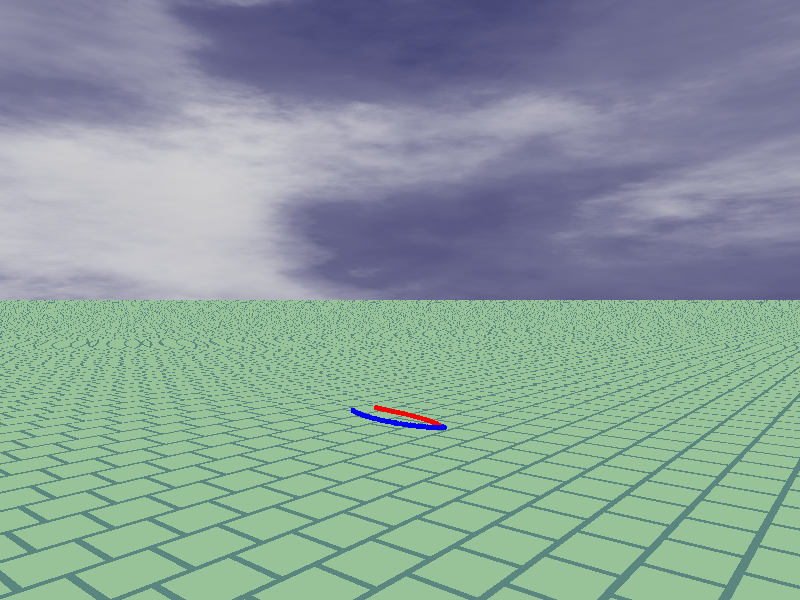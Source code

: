 #include "shapes.inc"
#include "colors.inc"
#include "textures.inc"
#include "woods.inc"
#include "glass.inc"
#include "metals.inc"
#include "functions.inc"
#include "stones1.inc"
#include "skies.inc"

#declare Pi = 3.141592653589793384626;

#declare axe=0;
#declare lumpoint=10;
#declare Start=0;
#declare End=2*Pi;
#declare My_Clock=Start+(End-Start)*clock;
#declare sca=25;  

camera{   
    location <0.1*sca,1*sca,9>  
    //location <0,0,25>
    look_at <0,0,9>
    sky <0,0,1>
    right <-image_width/image_height,0,0>
}
    
light_source { <-17,0,0> color Magenta }
light_source { <0,0,0> color White }
light_source { <0,0,0> color rgb <0.75,0.5,0.59>spotlight radius 2 falloff 10 tightness 10 point_at <10,0,0>}
light_source { <0,10,0> color rgb <0.5,0.5,0.49>}
light_source { <10,10,10> color rgb <0.825,0.5,0.9>}                                                         
light_source { <0,0,0> color Red }
light_source { <0,0,0> color Green }
light_source { <10,10,10> color rgb <0.5,0.25,0.49>} 

#declare use_phot=0;
#declare use_area=0;

background {White}

global_settings{
    max_trace_level 60
    ambient_light 1.00
    assumed_gamma 2.0
    #if (use_phot)
        spacing .025
        autostop 0
    }
    #end
}

#declare ciel=1;
#if (ciel)
    sky_sphere {S_Cloud5 rotate <90,0.051, 1>}
#end  

//sol
plane{
    -z 150
    material{  
        texture{
            pigment{  
            
                brick color  GreenCopper,
                color PaleGreen mortar 5 brick_size 50        
                //color White             
            } 
            finish{
                phong 0.8
                ambient 0.85
                diffuse 0.
                reflection 0.2                  
            }
        } 
        interior{ 
            ior 1.333 
            fade_distance 1
            fade_power 1
            fade_color <0,0.0,0>
            caustics 2.5
        }
    }
    rotate <0,0,45>
}  

///////// SAPIN

#declare hauteurTronc = 3; 
#declare rayonTronc = 3;
#declare rTronc = 1;
#declare nbEtageBranches=6;
#declare rayonCone=4;
#declare i=0; 
#declare nbBoulesSapin=15; 
#declare nbCylindreSapin=15;
#declare rayonBoulesSapin=0.3;  
#declare rotation = (2*Pi/nbBoulesSapin)+1.05;  //pour placer les boules au milieu des branches
                   

#declare p=0;  
#declare monEtage=0; 
 
                        
#declare monSapin=object
{
    union{ 
        /////////////////////////////TRONC
                                      
        cylinder{ 
            <0,0,0>
            <0,0,hauteurTronc>
            rTronc 
             pigment {    
               color Brown
            }               
        }
           
         
       
       #while(i<nbEtageBranches) 
                            
            union
            {
                 difference
                 {   
                    ///////////////////////////////////Branches
                    cone
                    { 
                         <0,0,hauteurTronc+(i*3)> (rayonCone*(1-i/nbEtageBranches))
                         <0,0,hauteurTronc+(i+1)*3> ((1-(i+1)/nbEtageBranches))
                    } 
                    
                    //STRIES DES BRANCHES
                    #declare j=0;
                    #while(j<nbCylindreSapin) 
                          
                        #declare rayonC=rayonCone*(1-i/nbEtageBranches);  
                        #declare rayonC2=(1-(1+i)/nbEtageBranches);                                  
                        #declare theta=2*Pi*j/nbCylindreSapin;                                
                        #declare monZ=hauteurTronc+i*rayonTronc;
                        #declare monZ2=hauteurTronc+(i+1)*rayonTronc; 
                          
                        cylinder  //pour faire les stries des branches
                        {    
                            <rayonC*cos (theta),rayonC*sin(theta),monZ>
                            <rayonC2*cos (theta),rayonC2*sin(theta),monZ2>                                 
                            ((1-(i)/nbEtageBranches))/6
                        }  
                        
                         
                        #declare j=j+1;
                    #end                          
                 
                    pigment
                    { 
                        //rgbt <0,0,0,1>
                        color MediumForestGreen
                    }
                 }
                 //Boules sur le sapin avec leur ficelles 
                 #declare k=0;                 
                                                            
                 #while(k<nbBoulesSapin)   
                 
                    #declare rayon=rayonCone*(1-i/nbEtageBranches); 
                    #declare monZ=i*nbEtageBranches;
                    #declare theta2=k*2*Pi/nbBoulesSapin + rotation;
                    
                    union{ 
                        sphere
                        {                           
                            <rayon*cos(theta2),rayon*sin(theta2),hauteurTronc+(monZ/2)>
                            rayonBoulesSapin/(i+1)
                                
                     
                        }   
                        cylinder
                        {                                                              
                            <rayon*cos(theta2),rayon*sin(theta2),hauteurTronc+(monZ/2)-0.45-(nbEtageBranches-i)/20>
                            <rayon*cos(theta2),rayon*sin(theta2),hauteurTronc+(monZ/2)>
                             rayonBoulesSapin/(i+1)/4
                             
                        } 
                         
                        lathe
                        {
                          linear_spline 
                          4 //nbr_Pt
                          <0.3/(i+1),0>, <0.3/(i+1),0.4/(i+1)>, <0,0.3/(i+1)>, <0,0.1/(i+1)>  
                          rotate<0,0,12*k>     
                          translate<rayon*cos(theta2)+0.09,rayon*sin(theta2)+0.5,hauteurTronc+(monZ/2)-0.45-(nbEtageBranches-i)/20> 
                          pigment {White transmit .5} 
                        }      
                         
                        pigment
                        {
                            rgb <255,0,0> 
                        }
                        finish
                        { phong 0.8 ambient 1 diffuse 0.5 reflection 0.5}   
                        
                                        
                    }
                       
                    
                    
                    #declare k=k+1;
                 #end //FIN WHILE BOULES SAPIN
            } 
           
            
            #declare i=i+1;
         #end
          }
}                        

     

/*                        
object{         
    monSapin
}   */
        

//mesGuirlandes  ////////////////////////////////////////
/////////////////GUIRLANDE 
  
#declare c=0;   
#declare n=50; 
    
#declare rayonGuirlande = 0.1;

#declare tab1=array[4]; 
#declare tab2=array[4];   
#declare tabPt=array[n+1];   
#declare tabPt2=array[n+1];   

              
     

                 
#declare maGuirlande = object 
{  
 union {          
 
    #declare i =0;

      
    #declare rayon=rayonCone*(1-i/nbEtageBranches) ;
    #declare monZ=hauteurTronc+i*rayonTronc;
    #declare theta=i*2*Pi/nbBoulesSapin + rotation;
        
    
    #declare P0=<2,0.5>;    //<rayon*(-i+3) * cos(theta), rayon*(i+1) * sin(theta)>;
    #declare P1=<1.2,1.5>;  //<rayon*(-i+3) * cos(theta+Pi/2), rayon*(i+1) * sin(theta+Pi/2)-5>;
    #declare P2=<-1.5,2>;  //<rayon*(-i+3) * cos(theta+3*Pi/2), rayon*(i+1) * sin(theta+3*Pi/2)-5>;
    #declare P3=<-2,0.2>;  //<rayon*(-i+3) * cos(theta+4*Pi/2), rayon*(i+1) * sin(theta+4*Pi/2)+i>;

   
    #declare M0=<1,0>;
    #declare M1=<1,-2>;      //<rayon*(-i+3) * cos(theta-Pi/2), rayon*(i+3) * sin(theta-Pi/2)>;
    #declare M2=<-1.9,-1.4>; //<rayon*(-i+3) * cos(theta-3*Pi/2), rayon*(i+3) * sin(theta-3*Pi/2)-5>;
    #declare M3=P3;         //<rayon*(-i+3) * cos(theta-3*Pi/2)-2, rayon*(i+3) * sin(theta-3*Pi/2)>;  
   
    
    #declare tab1[0]=P0;
    #declare tab1[1]=P1;
    #declare tab1[2]=P2;
    #declare tab1[3]=P3;    
    
    #declare tab2[0]=M0;
    #declare tab2[1]=M1;
    #declare tab2[2]=M2;
    #declare tab2[3]=M3;
      
        
     #while (c<n+1)         
             
        #declare t0 = c/n;
                       
        #declare tabPt[c]=pow(1-t0,3)*tab1[0]+3*pow(1-t0,2)*t0*tab1[1]+3*(1-t0)*pow(t0,2)*tab1[2]+pow(t0,3)*tab1[3];
        #declare tabPt2[c]=pow(1-t0,3)*tab2[0]+3*pow(1-t0,2)*t0*tab2[1]+3*(1-t0)*pow(t0,2)*tab2[2]+pow(t0,3)*tab2[3];
  
        #declare c=c+1;
     #end
     #while(p<n)            
           
            cylinder{
                tabPt[p] 
                tabPt[p+1] 
                rayonGuirlande  
                rotate <0,0,p*0.5> 
                translate<0,0,hauteurTronc+(monZ/2)-p*0.02+i> 
                pigment {color Blue}  
                }            
                
             cylinder{
                tabPt2[p] 
                tabPt2[p+1] 
                rayonGuirlande  
                rotate <0,0,p*0.5> 
                translate<0,0,hauteurTronc+(monZ/2)-p*0.02+i> 
                pigment {color Red}  
                }            
            #declare p=p+1;   
     
     #end   
     
      }  
     } 
      
 
 object {
 
    maGuirlande 
    
}     
 
       